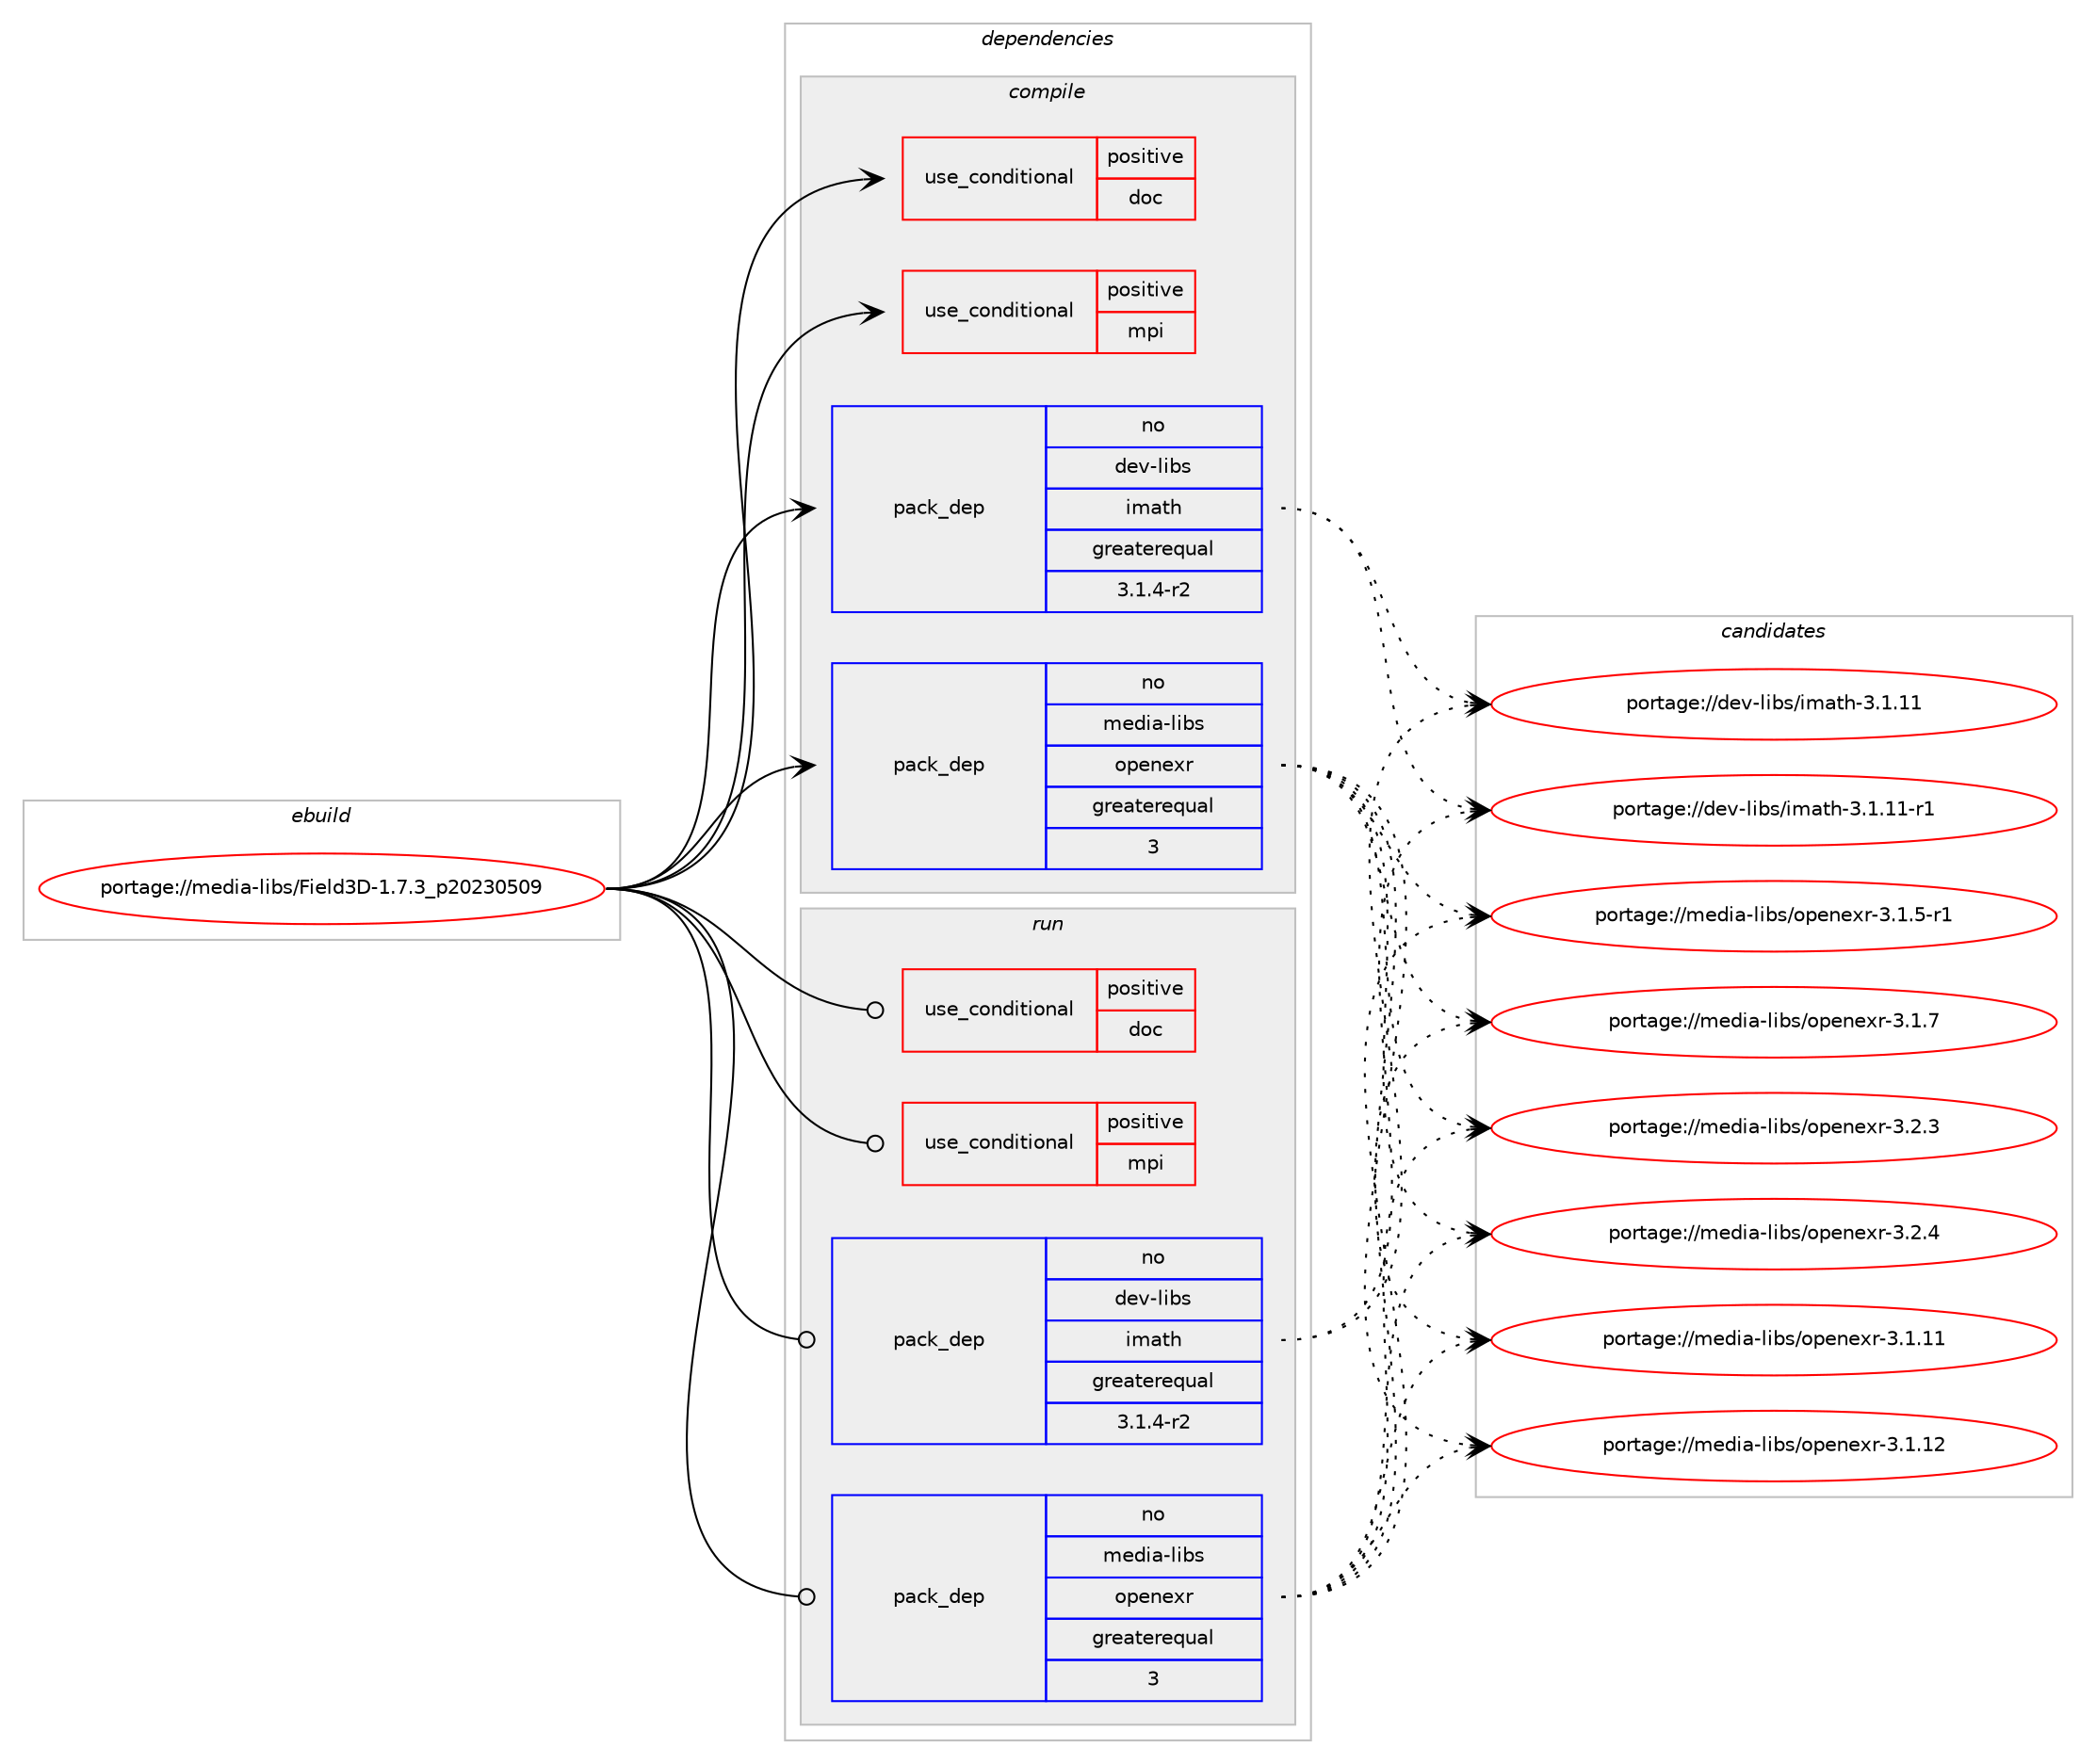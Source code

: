 digraph prolog {

# *************
# Graph options
# *************

newrank=true;
concentrate=true;
compound=true;
graph [rankdir=LR,fontname=Helvetica,fontsize=10,ranksep=1.5];#, ranksep=2.5, nodesep=0.2];
edge  [arrowhead=vee];
node  [fontname=Helvetica,fontsize=10];

# **********
# The ebuild
# **********

subgraph cluster_leftcol {
color=gray;
rank=same;
label=<<i>ebuild</i>>;
id [label="portage://media-libs/Field3D-1.7.3_p20230509", color=red, width=4, href="../media-libs/Field3D-1.7.3_p20230509.svg"];
}

# ****************
# The dependencies
# ****************

subgraph cluster_midcol {
color=gray;
label=<<i>dependencies</i>>;
subgraph cluster_compile {
fillcolor="#eeeeee";
style=filled;
label=<<i>compile</i>>;
subgraph cond72578 {
dependency153478 [label=<<TABLE BORDER="0" CELLBORDER="1" CELLSPACING="0" CELLPADDING="4"><TR><TD ROWSPAN="3" CELLPADDING="10">use_conditional</TD></TR><TR><TD>positive</TD></TR><TR><TD>doc</TD></TR></TABLE>>, shape=none, color=red];
# *** BEGIN UNKNOWN DEPENDENCY TYPE (TODO) ***
# dependency153478 -> package_dependency(portage://media-libs/Field3D-1.7.3_p20230509,install,no,app-text,doxygen,none,[,,],[],[])
# *** END UNKNOWN DEPENDENCY TYPE (TODO) ***

}
id:e -> dependency153478:w [weight=20,style="solid",arrowhead="vee"];
subgraph cond72579 {
dependency153479 [label=<<TABLE BORDER="0" CELLBORDER="1" CELLSPACING="0" CELLPADDING="4"><TR><TD ROWSPAN="3" CELLPADDING="10">use_conditional</TD></TR><TR><TD>positive</TD></TR><TR><TD>mpi</TD></TR></TABLE>>, shape=none, color=red];
# *** BEGIN UNKNOWN DEPENDENCY TYPE (TODO) ***
# dependency153479 -> package_dependency(portage://media-libs/Field3D-1.7.3_p20230509,install,no,virtual,mpi,none,[,,],[],[])
# *** END UNKNOWN DEPENDENCY TYPE (TODO) ***

}
id:e -> dependency153479:w [weight=20,style="solid",arrowhead="vee"];
# *** BEGIN UNKNOWN DEPENDENCY TYPE (TODO) ***
# id -> package_dependency(portage://media-libs/Field3D-1.7.3_p20230509,install,no,dev-libs,boost,none,[,,],any_same_slot,[])
# *** END UNKNOWN DEPENDENCY TYPE (TODO) ***

subgraph pack78594 {
dependency153480 [label=<<TABLE BORDER="0" CELLBORDER="1" CELLSPACING="0" CELLPADDING="4" WIDTH="220"><TR><TD ROWSPAN="6" CELLPADDING="30">pack_dep</TD></TR><TR><TD WIDTH="110">no</TD></TR><TR><TD>dev-libs</TD></TR><TR><TD>imath</TD></TR><TR><TD>greaterequal</TD></TR><TR><TD>3.1.4-r2</TD></TR></TABLE>>, shape=none, color=blue];
}
id:e -> dependency153480:w [weight=20,style="solid",arrowhead="vee"];
subgraph pack78595 {
dependency153481 [label=<<TABLE BORDER="0" CELLBORDER="1" CELLSPACING="0" CELLPADDING="4" WIDTH="220"><TR><TD ROWSPAN="6" CELLPADDING="30">pack_dep</TD></TR><TR><TD WIDTH="110">no</TD></TR><TR><TD>media-libs</TD></TR><TR><TD>openexr</TD></TR><TR><TD>greaterequal</TD></TR><TR><TD>3</TD></TR></TABLE>>, shape=none, color=blue];
}
id:e -> dependency153481:w [weight=20,style="solid",arrowhead="vee"];
# *** BEGIN UNKNOWN DEPENDENCY TYPE (TODO) ***
# id -> package_dependency(portage://media-libs/Field3D-1.7.3_p20230509,install,no,sci-libs,hdf5,none,[,,],any_same_slot,[])
# *** END UNKNOWN DEPENDENCY TYPE (TODO) ***

}
subgraph cluster_compileandrun {
fillcolor="#eeeeee";
style=filled;
label=<<i>compile and run</i>>;
}
subgraph cluster_run {
fillcolor="#eeeeee";
style=filled;
label=<<i>run</i>>;
subgraph cond72580 {
dependency153482 [label=<<TABLE BORDER="0" CELLBORDER="1" CELLSPACING="0" CELLPADDING="4"><TR><TD ROWSPAN="3" CELLPADDING="10">use_conditional</TD></TR><TR><TD>positive</TD></TR><TR><TD>doc</TD></TR></TABLE>>, shape=none, color=red];
# *** BEGIN UNKNOWN DEPENDENCY TYPE (TODO) ***
# dependency153482 -> package_dependency(portage://media-libs/Field3D-1.7.3_p20230509,run,no,app-text,doxygen,none,[,,],[],[])
# *** END UNKNOWN DEPENDENCY TYPE (TODO) ***

}
id:e -> dependency153482:w [weight=20,style="solid",arrowhead="odot"];
subgraph cond72581 {
dependency153483 [label=<<TABLE BORDER="0" CELLBORDER="1" CELLSPACING="0" CELLPADDING="4"><TR><TD ROWSPAN="3" CELLPADDING="10">use_conditional</TD></TR><TR><TD>positive</TD></TR><TR><TD>mpi</TD></TR></TABLE>>, shape=none, color=red];
# *** BEGIN UNKNOWN DEPENDENCY TYPE (TODO) ***
# dependency153483 -> package_dependency(portage://media-libs/Field3D-1.7.3_p20230509,run,no,virtual,mpi,none,[,,],[],[])
# *** END UNKNOWN DEPENDENCY TYPE (TODO) ***

}
id:e -> dependency153483:w [weight=20,style="solid",arrowhead="odot"];
# *** BEGIN UNKNOWN DEPENDENCY TYPE (TODO) ***
# id -> package_dependency(portage://media-libs/Field3D-1.7.3_p20230509,run,no,dev-libs,boost,none,[,,],any_same_slot,[])
# *** END UNKNOWN DEPENDENCY TYPE (TODO) ***

subgraph pack78596 {
dependency153484 [label=<<TABLE BORDER="0" CELLBORDER="1" CELLSPACING="0" CELLPADDING="4" WIDTH="220"><TR><TD ROWSPAN="6" CELLPADDING="30">pack_dep</TD></TR><TR><TD WIDTH="110">no</TD></TR><TR><TD>dev-libs</TD></TR><TR><TD>imath</TD></TR><TR><TD>greaterequal</TD></TR><TR><TD>3.1.4-r2</TD></TR></TABLE>>, shape=none, color=blue];
}
id:e -> dependency153484:w [weight=20,style="solid",arrowhead="odot"];
subgraph pack78597 {
dependency153485 [label=<<TABLE BORDER="0" CELLBORDER="1" CELLSPACING="0" CELLPADDING="4" WIDTH="220"><TR><TD ROWSPAN="6" CELLPADDING="30">pack_dep</TD></TR><TR><TD WIDTH="110">no</TD></TR><TR><TD>media-libs</TD></TR><TR><TD>openexr</TD></TR><TR><TD>greaterequal</TD></TR><TR><TD>3</TD></TR></TABLE>>, shape=none, color=blue];
}
id:e -> dependency153485:w [weight=20,style="solid",arrowhead="odot"];
# *** BEGIN UNKNOWN DEPENDENCY TYPE (TODO) ***
# id -> package_dependency(portage://media-libs/Field3D-1.7.3_p20230509,run,no,sci-libs,hdf5,none,[,,],any_same_slot,[])
# *** END UNKNOWN DEPENDENCY TYPE (TODO) ***

}
}

# **************
# The candidates
# **************

subgraph cluster_choices {
rank=same;
color=gray;
label=<<i>candidates</i>>;

subgraph choice78594 {
color=black;
nodesep=1;
choice1001011184510810598115471051099711610445514649464949 [label="portage://dev-libs/imath-3.1.11", color=red, width=4,href="../dev-libs/imath-3.1.11.svg"];
choice10010111845108105981154710510997116104455146494649494511449 [label="portage://dev-libs/imath-3.1.11-r1", color=red, width=4,href="../dev-libs/imath-3.1.11-r1.svg"];
dependency153480:e -> choice1001011184510810598115471051099711610445514649464949:w [style=dotted,weight="100"];
dependency153480:e -> choice10010111845108105981154710510997116104455146494649494511449:w [style=dotted,weight="100"];
}
subgraph choice78595 {
color=black;
nodesep=1;
choice1091011001059745108105981154711111210111010112011445514649464949 [label="portage://media-libs/openexr-3.1.11", color=red, width=4,href="../media-libs/openexr-3.1.11.svg"];
choice1091011001059745108105981154711111210111010112011445514649464950 [label="portage://media-libs/openexr-3.1.12", color=red, width=4,href="../media-libs/openexr-3.1.12.svg"];
choice109101100105974510810598115471111121011101011201144551464946534511449 [label="portage://media-libs/openexr-3.1.5-r1", color=red, width=4,href="../media-libs/openexr-3.1.5-r1.svg"];
choice10910110010597451081059811547111112101110101120114455146494655 [label="portage://media-libs/openexr-3.1.7", color=red, width=4,href="../media-libs/openexr-3.1.7.svg"];
choice10910110010597451081059811547111112101110101120114455146504651 [label="portage://media-libs/openexr-3.2.3", color=red, width=4,href="../media-libs/openexr-3.2.3.svg"];
choice10910110010597451081059811547111112101110101120114455146504652 [label="portage://media-libs/openexr-3.2.4", color=red, width=4,href="../media-libs/openexr-3.2.4.svg"];
dependency153481:e -> choice1091011001059745108105981154711111210111010112011445514649464949:w [style=dotted,weight="100"];
dependency153481:e -> choice1091011001059745108105981154711111210111010112011445514649464950:w [style=dotted,weight="100"];
dependency153481:e -> choice109101100105974510810598115471111121011101011201144551464946534511449:w [style=dotted,weight="100"];
dependency153481:e -> choice10910110010597451081059811547111112101110101120114455146494655:w [style=dotted,weight="100"];
dependency153481:e -> choice10910110010597451081059811547111112101110101120114455146504651:w [style=dotted,weight="100"];
dependency153481:e -> choice10910110010597451081059811547111112101110101120114455146504652:w [style=dotted,weight="100"];
}
subgraph choice78596 {
color=black;
nodesep=1;
choice1001011184510810598115471051099711610445514649464949 [label="portage://dev-libs/imath-3.1.11", color=red, width=4,href="../dev-libs/imath-3.1.11.svg"];
choice10010111845108105981154710510997116104455146494649494511449 [label="portage://dev-libs/imath-3.1.11-r1", color=red, width=4,href="../dev-libs/imath-3.1.11-r1.svg"];
dependency153484:e -> choice1001011184510810598115471051099711610445514649464949:w [style=dotted,weight="100"];
dependency153484:e -> choice10010111845108105981154710510997116104455146494649494511449:w [style=dotted,weight="100"];
}
subgraph choice78597 {
color=black;
nodesep=1;
choice1091011001059745108105981154711111210111010112011445514649464949 [label="portage://media-libs/openexr-3.1.11", color=red, width=4,href="../media-libs/openexr-3.1.11.svg"];
choice1091011001059745108105981154711111210111010112011445514649464950 [label="portage://media-libs/openexr-3.1.12", color=red, width=4,href="../media-libs/openexr-3.1.12.svg"];
choice109101100105974510810598115471111121011101011201144551464946534511449 [label="portage://media-libs/openexr-3.1.5-r1", color=red, width=4,href="../media-libs/openexr-3.1.5-r1.svg"];
choice10910110010597451081059811547111112101110101120114455146494655 [label="portage://media-libs/openexr-3.1.7", color=red, width=4,href="../media-libs/openexr-3.1.7.svg"];
choice10910110010597451081059811547111112101110101120114455146504651 [label="portage://media-libs/openexr-3.2.3", color=red, width=4,href="../media-libs/openexr-3.2.3.svg"];
choice10910110010597451081059811547111112101110101120114455146504652 [label="portage://media-libs/openexr-3.2.4", color=red, width=4,href="../media-libs/openexr-3.2.4.svg"];
dependency153485:e -> choice1091011001059745108105981154711111210111010112011445514649464949:w [style=dotted,weight="100"];
dependency153485:e -> choice1091011001059745108105981154711111210111010112011445514649464950:w [style=dotted,weight="100"];
dependency153485:e -> choice109101100105974510810598115471111121011101011201144551464946534511449:w [style=dotted,weight="100"];
dependency153485:e -> choice10910110010597451081059811547111112101110101120114455146494655:w [style=dotted,weight="100"];
dependency153485:e -> choice10910110010597451081059811547111112101110101120114455146504651:w [style=dotted,weight="100"];
dependency153485:e -> choice10910110010597451081059811547111112101110101120114455146504652:w [style=dotted,weight="100"];
}
}

}
